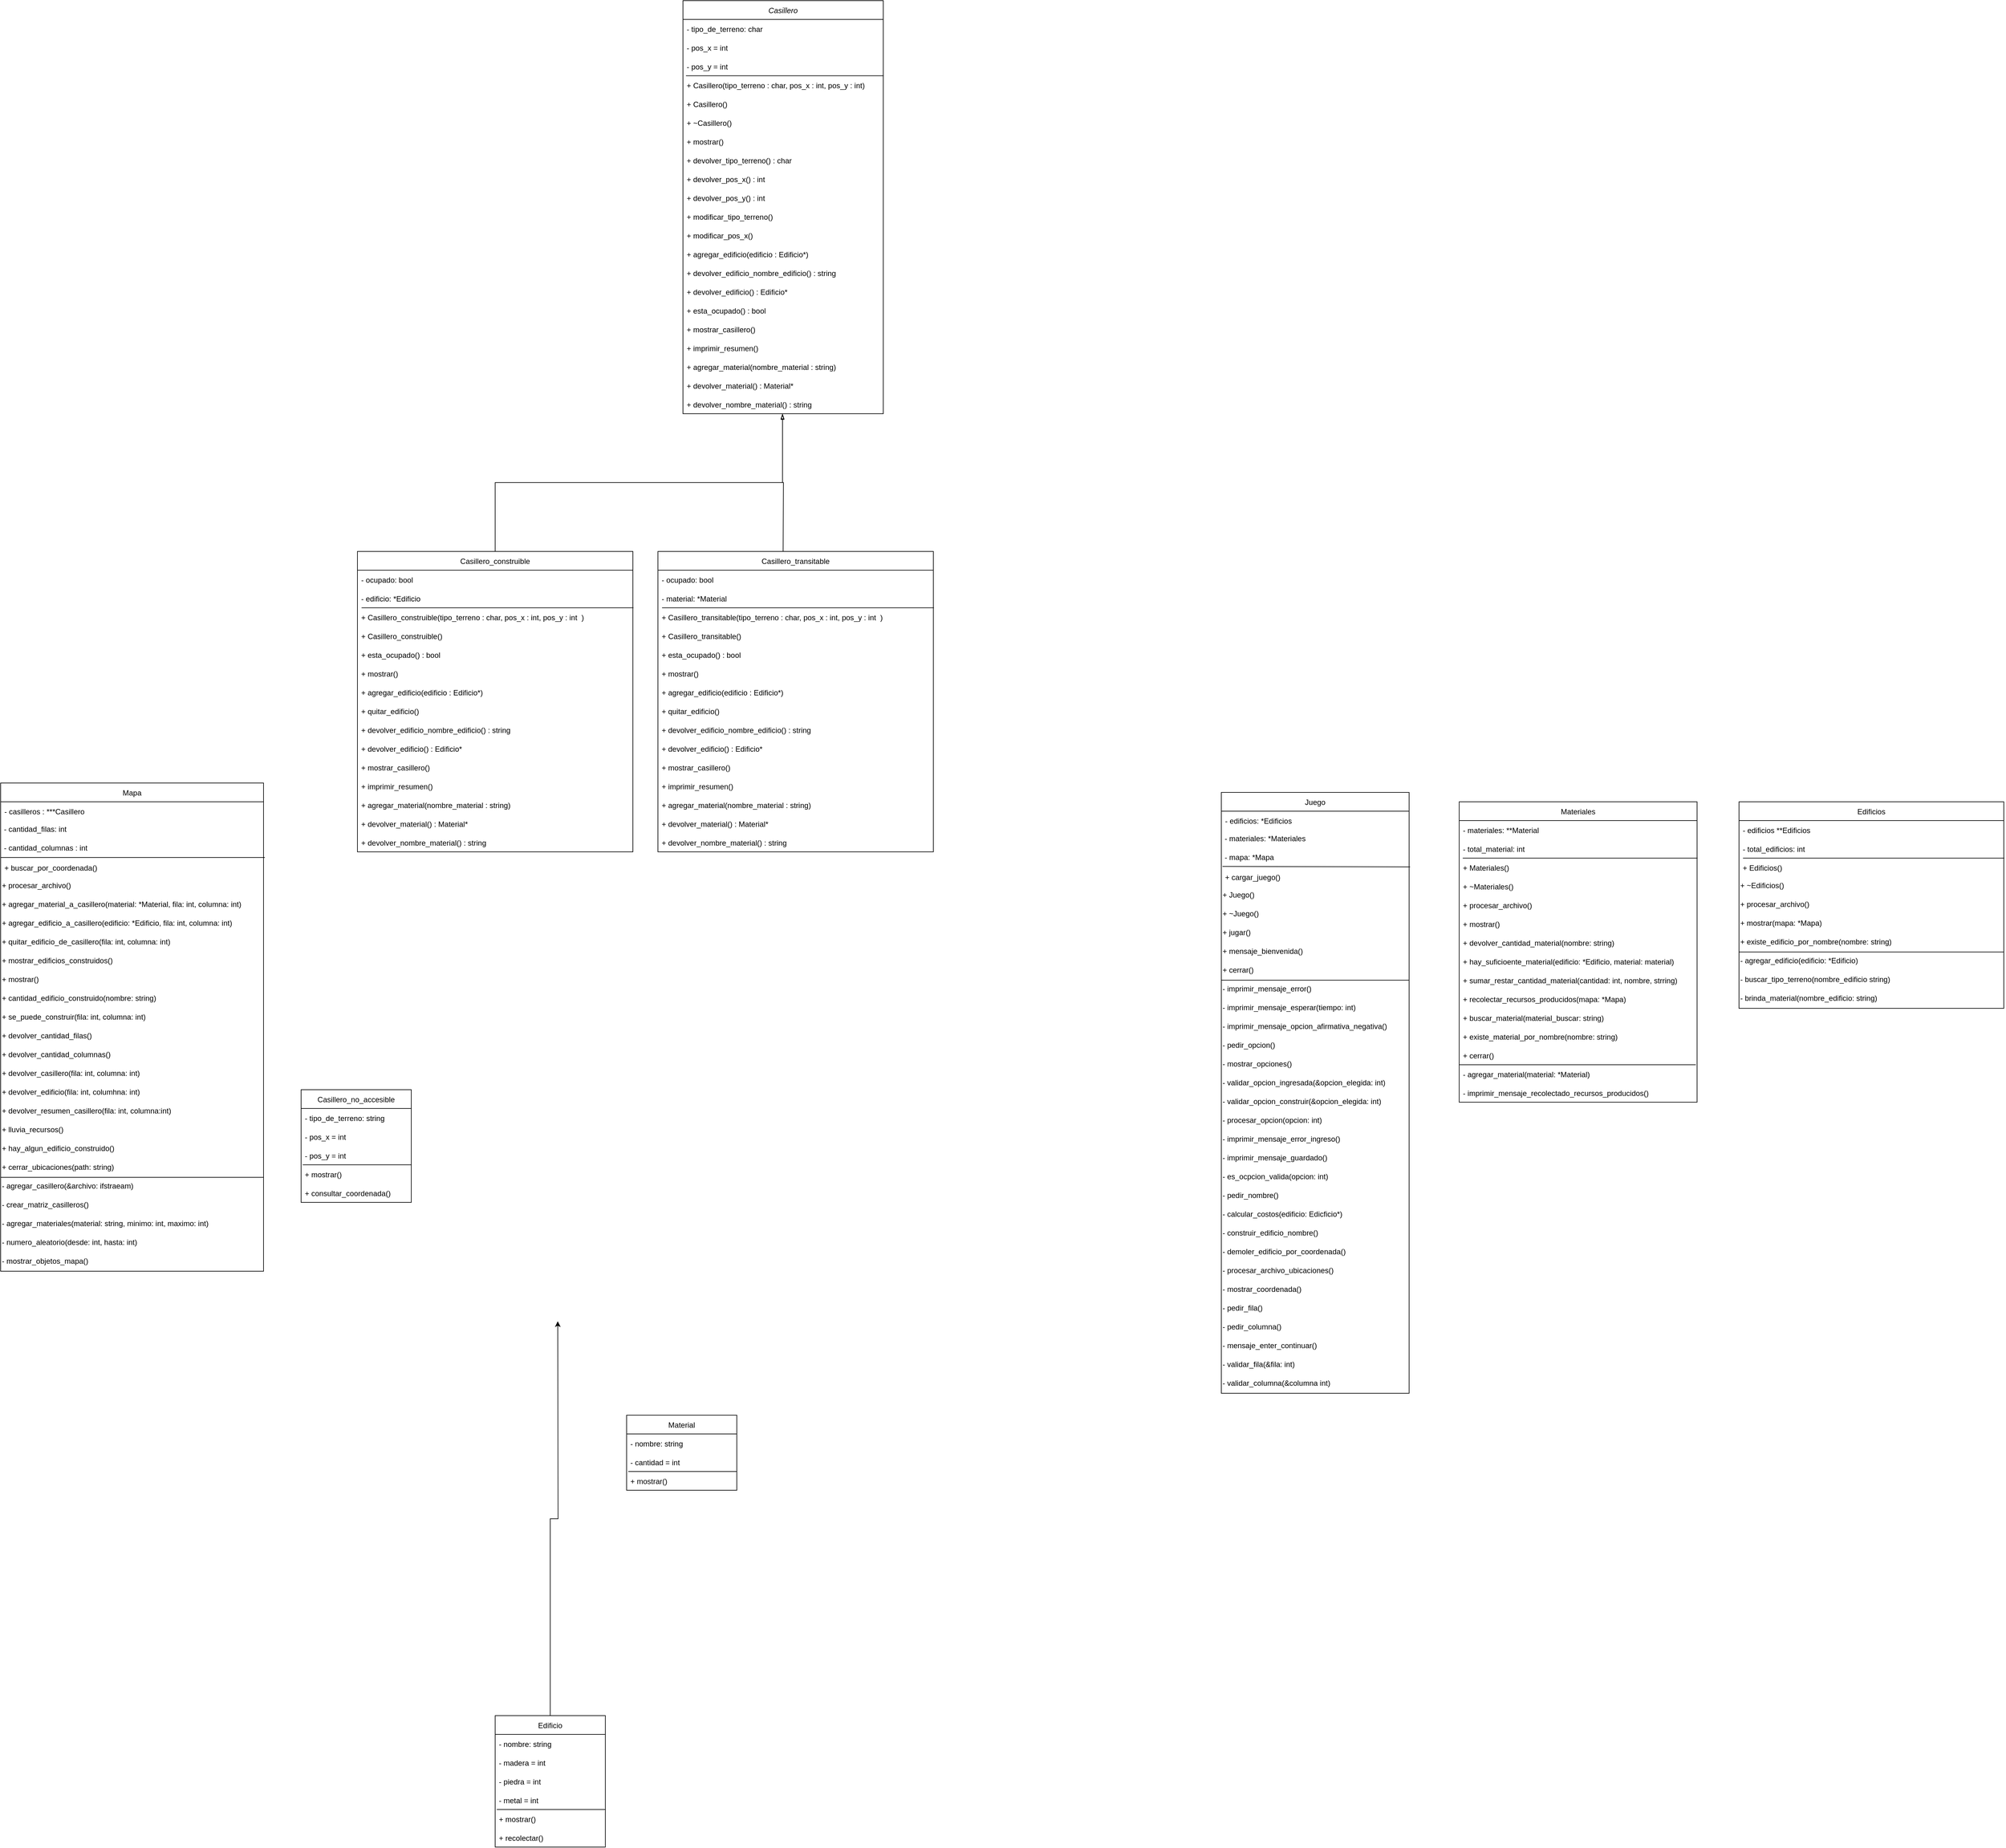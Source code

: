 <mxfile version="15.7.0" type="github">
  <diagram id="C5RBs43oDa-KdzZeNtuy" name="Page-1">
    <mxGraphModel dx="543" dy="1434" grid="1" gridSize="10" guides="1" tooltips="1" connect="1" arrows="1" fold="1" page="1" pageScale="1" pageWidth="827" pageHeight="1169" math="0" shadow="0">
      <root>
        <mxCell id="WIyWlLk6GJQsqaUBKTNV-0" />
        <mxCell id="WIyWlLk6GJQsqaUBKTNV-1" parent="WIyWlLk6GJQsqaUBKTNV-0" />
        <mxCell id="Kev87G5NXUICbZVva8Oe-40" style="edgeStyle=orthogonalEdgeStyle;rounded=0;orthogonalLoop=1;jettySize=auto;html=1;entryX=0.497;entryY=1.033;entryDx=0;entryDy=0;entryPerimeter=0;endArrow=blockThin;endFill=0;" edge="1" parent="WIyWlLk6GJQsqaUBKTNV-1" source="xGXZ_tOPPtuFmqoxac-9-1" target="Kev87G5NXUICbZVva8Oe-25">
          <mxGeometry relative="1" as="geometry" />
        </mxCell>
        <mxCell id="xGXZ_tOPPtuFmqoxac-9-1" value="Casillero_construible" style="swimlane;fontStyle=0;childLayout=stackLayout;horizontal=1;startSize=30;horizontalStack=0;resizeParent=1;resizeParentMax=0;resizeLast=0;collapsible=1;marginBottom=0;" parent="WIyWlLk6GJQsqaUBKTNV-1" vertex="1">
          <mxGeometry x="600" y="-280" width="440" height="480" as="geometry" />
        </mxCell>
        <mxCell id="xGXZ_tOPPtuFmqoxac-9-2" value="- ocupado: bool" style="text;strokeColor=none;fillColor=none;align=left;verticalAlign=middle;spacingLeft=4;spacingRight=4;overflow=hidden;points=[[0,0.5],[1,0.5]];portConstraint=eastwest;rotatable=0;" parent="xGXZ_tOPPtuFmqoxac-9-1" vertex="1">
          <mxGeometry y="30" width="440" height="30" as="geometry" />
        </mxCell>
        <mxCell id="xGXZ_tOPPtuFmqoxac-9-3" value="- edificio: *Edificio" style="text;strokeColor=none;fillColor=none;align=left;verticalAlign=middle;spacingLeft=4;spacingRight=4;overflow=hidden;points=[[0,0.5],[1,0.5]];portConstraint=eastwest;rotatable=0;" parent="xGXZ_tOPPtuFmqoxac-9-1" vertex="1">
          <mxGeometry y="60" width="440" height="30" as="geometry" />
        </mxCell>
        <mxCell id="xGXZ_tOPPtuFmqoxac-9-9" value="" style="endArrow=none;html=1;rounded=0;entryX=1.002;entryY=0;entryDx=0;entryDy=0;entryPerimeter=0;exitX=0.015;exitY=0;exitDx=0;exitDy=0;exitPerimeter=0;" parent="xGXZ_tOPPtuFmqoxac-9-1" source="xGXZ_tOPPtuFmqoxac-9-8" target="xGXZ_tOPPtuFmqoxac-9-8" edge="1">
          <mxGeometry width="50" height="50" relative="1" as="geometry">
            <mxPoint y="179" as="sourcePoint" />
            <mxPoint x="120" y="179" as="targetPoint" />
          </mxGeometry>
        </mxCell>
        <mxCell id="xGXZ_tOPPtuFmqoxac-9-8" value="+ Casillero_construible(tipo_terreno : char, pos_x : int, pos_y : int  )" style="text;strokeColor=none;fillColor=none;align=left;verticalAlign=middle;spacingLeft=4;spacingRight=4;overflow=hidden;points=[[0,0.5],[1,0.5]];portConstraint=eastwest;rotatable=0;" parent="xGXZ_tOPPtuFmqoxac-9-1" vertex="1">
          <mxGeometry y="90" width="440" height="30" as="geometry" />
        </mxCell>
        <mxCell id="Kev87G5NXUICbZVva8Oe-29" value="+ Casillero_construible()" style="text;strokeColor=none;fillColor=none;align=left;verticalAlign=middle;spacingLeft=4;spacingRight=4;overflow=hidden;points=[[0,0.5],[1,0.5]];portConstraint=eastwest;rotatable=0;" vertex="1" parent="xGXZ_tOPPtuFmqoxac-9-1">
          <mxGeometry y="120" width="440" height="30" as="geometry" />
        </mxCell>
        <mxCell id="xGXZ_tOPPtuFmqoxac-9-10" value="+ esta_ocupado() : bool" style="text;strokeColor=none;fillColor=none;align=left;verticalAlign=middle;spacingLeft=4;spacingRight=4;overflow=hidden;points=[[0,0.5],[1,0.5]];portConstraint=eastwest;rotatable=0;" parent="xGXZ_tOPPtuFmqoxac-9-1" vertex="1">
          <mxGeometry y="150" width="440" height="30" as="geometry" />
        </mxCell>
        <mxCell id="Kev87G5NXUICbZVva8Oe-30" value="+ mostrar()" style="text;strokeColor=none;fillColor=none;align=left;verticalAlign=middle;spacingLeft=4;spacingRight=4;overflow=hidden;points=[[0,0.5],[1,0.5]];portConstraint=eastwest;rotatable=0;" vertex="1" parent="xGXZ_tOPPtuFmqoxac-9-1">
          <mxGeometry y="180" width="440" height="30" as="geometry" />
        </mxCell>
        <mxCell id="Kev87G5NXUICbZVva8Oe-31" value="+ agregar_edificio(edificio : Edificio*)" style="text;strokeColor=none;fillColor=none;align=left;verticalAlign=middle;spacingLeft=4;spacingRight=4;overflow=hidden;points=[[0,0.5],[1,0.5]];portConstraint=eastwest;rotatable=0;" vertex="1" parent="xGXZ_tOPPtuFmqoxac-9-1">
          <mxGeometry y="210" width="440" height="30" as="geometry" />
        </mxCell>
        <mxCell id="Kev87G5NXUICbZVva8Oe-17" value="+ quitar_edificio()" style="text;strokeColor=none;fillColor=none;align=left;verticalAlign=middle;spacingLeft=4;spacingRight=4;overflow=hidden;points=[[0,0.5],[1,0.5]];portConstraint=eastwest;rotatable=0;" vertex="1" parent="xGXZ_tOPPtuFmqoxac-9-1">
          <mxGeometry y="240" width="440" height="30" as="geometry" />
        </mxCell>
        <mxCell id="Kev87G5NXUICbZVva8Oe-32" value="+ devolver_edificio_nombre_edificio() : string" style="text;strokeColor=none;fillColor=none;align=left;verticalAlign=middle;spacingLeft=4;spacingRight=4;overflow=hidden;points=[[0,0.5],[1,0.5]];portConstraint=eastwest;rotatable=0;" vertex="1" parent="xGXZ_tOPPtuFmqoxac-9-1">
          <mxGeometry y="270" width="440" height="30" as="geometry" />
        </mxCell>
        <mxCell id="Kev87G5NXUICbZVva8Oe-33" value="+ devolver_edificio() : Edificio*" style="text;strokeColor=none;fillColor=none;align=left;verticalAlign=middle;spacingLeft=4;spacingRight=4;overflow=hidden;points=[[0,0.5],[1,0.5]];portConstraint=eastwest;rotatable=0;" vertex="1" parent="xGXZ_tOPPtuFmqoxac-9-1">
          <mxGeometry y="300" width="440" height="30" as="geometry" />
        </mxCell>
        <mxCell id="Kev87G5NXUICbZVva8Oe-35" value="+ mostrar_casillero()" style="text;strokeColor=none;fillColor=none;align=left;verticalAlign=middle;spacingLeft=4;spacingRight=4;overflow=hidden;points=[[0,0.5],[1,0.5]];portConstraint=eastwest;rotatable=0;" vertex="1" parent="xGXZ_tOPPtuFmqoxac-9-1">
          <mxGeometry y="330" width="440" height="30" as="geometry" />
        </mxCell>
        <mxCell id="Kev87G5NXUICbZVva8Oe-36" value="+ imprimir_resumen()" style="text;strokeColor=none;fillColor=none;align=left;verticalAlign=middle;spacingLeft=4;spacingRight=4;overflow=hidden;points=[[0,0.5],[1,0.5]];portConstraint=eastwest;rotatable=0;" vertex="1" parent="xGXZ_tOPPtuFmqoxac-9-1">
          <mxGeometry y="360" width="440" height="30" as="geometry" />
        </mxCell>
        <mxCell id="Kev87G5NXUICbZVva8Oe-37" value="+ agregar_material(nombre_material : string)" style="text;strokeColor=none;fillColor=none;align=left;verticalAlign=middle;spacingLeft=4;spacingRight=4;overflow=hidden;points=[[0,0.5],[1,0.5]];portConstraint=eastwest;rotatable=0;" vertex="1" parent="xGXZ_tOPPtuFmqoxac-9-1">
          <mxGeometry y="390" width="440" height="30" as="geometry" />
        </mxCell>
        <mxCell id="Kev87G5NXUICbZVva8Oe-39" value="+ devolver_material() : Material*" style="text;strokeColor=none;fillColor=none;align=left;verticalAlign=middle;spacingLeft=4;spacingRight=4;overflow=hidden;points=[[0,0.5],[1,0.5]];portConstraint=eastwest;rotatable=0;" vertex="1" parent="xGXZ_tOPPtuFmqoxac-9-1">
          <mxGeometry y="420" width="440" height="30" as="geometry" />
        </mxCell>
        <mxCell id="Kev87G5NXUICbZVva8Oe-38" value="+ devolver_nombre_material() : string" style="text;strokeColor=none;fillColor=none;align=left;verticalAlign=middle;spacingLeft=4;spacingRight=4;overflow=hidden;points=[[0,0.5],[1,0.5]];portConstraint=eastwest;rotatable=0;fontStyle=0" vertex="1" parent="xGXZ_tOPPtuFmqoxac-9-1">
          <mxGeometry y="450" width="440" height="30" as="geometry" />
        </mxCell>
        <mxCell id="xGXZ_tOPPtuFmqoxac-9-15" value="Mapa" style="swimlane;fontStyle=0;childLayout=stackLayout;horizontal=1;startSize=30;horizontalStack=0;resizeParent=1;resizeParentMax=0;resizeLast=0;collapsible=1;marginBottom=0;" parent="WIyWlLk6GJQsqaUBKTNV-1" vertex="1">
          <mxGeometry x="30" y="90" width="420" height="780" as="geometry" />
        </mxCell>
        <mxCell id="xGXZ_tOPPtuFmqoxac-9-28" value="- casilleros : ***Casillero " style="text;strokeColor=none;fillColor=none;align=left;verticalAlign=middle;spacingLeft=4;spacingRight=4;overflow=hidden;points=[[0,0.5],[1,0.5]];portConstraint=eastwest;rotatable=0;" parent="xGXZ_tOPPtuFmqoxac-9-15" vertex="1">
          <mxGeometry y="30" width="420" height="30" as="geometry" />
        </mxCell>
        <mxCell id="xGXZ_tOPPtuFmqoxac-9-241" value="&amp;nbsp;- cantidad_filas: int" style="text;whiteSpace=wrap;html=1;" parent="xGXZ_tOPPtuFmqoxac-9-15" vertex="1">
          <mxGeometry y="60" width="420" height="30" as="geometry" />
        </mxCell>
        <mxCell id="ObjNiQtIe-y4PP9NIwSY-3" value="&amp;nbsp;- cantidad_columnas : int" style="text;whiteSpace=wrap;html=1;" vertex="1" parent="xGXZ_tOPPtuFmqoxac-9-15">
          <mxGeometry y="90" width="420" height="30" as="geometry" />
        </mxCell>
        <mxCell id="xGXZ_tOPPtuFmqoxac-9-29" value="+ buscar_por_coordenada()" style="text;strokeColor=none;fillColor=none;align=left;verticalAlign=middle;spacingLeft=4;spacingRight=4;overflow=hidden;points=[[0,0.5],[1,0.5]];portConstraint=eastwest;rotatable=0;" parent="xGXZ_tOPPtuFmqoxac-9-15" vertex="1">
          <mxGeometry y="120" width="420" height="30" as="geometry" />
        </mxCell>
        <mxCell id="xGXZ_tOPPtuFmqoxac-9-21" value="" style="endArrow=none;html=1;rounded=0;entryX=1.005;entryY=-0.033;entryDx=0;entryDy=0;entryPerimeter=0;" parent="xGXZ_tOPPtuFmqoxac-9-15" target="xGXZ_tOPPtuFmqoxac-9-29" edge="1">
          <mxGeometry width="50" height="50" relative="1" as="geometry">
            <mxPoint y="119" as="sourcePoint" />
            <mxPoint x="139.44" y="60.16" as="targetPoint" />
            <Array as="points">
              <mxPoint x="180" y="119" />
            </Array>
          </mxGeometry>
        </mxCell>
        <mxCell id="ObjNiQtIe-y4PP9NIwSY-4" value="+ procesar_archivo()&amp;nbsp;" style="text;whiteSpace=wrap;html=1;" vertex="1" parent="xGXZ_tOPPtuFmqoxac-9-15">
          <mxGeometry y="150" width="420" height="30" as="geometry" />
        </mxCell>
        <mxCell id="ObjNiQtIe-y4PP9NIwSY-8" value="+ agregar_material_a_casillero(material: *Material, fila: int, columna: int)" style="text;whiteSpace=wrap;html=1;" vertex="1" parent="xGXZ_tOPPtuFmqoxac-9-15">
          <mxGeometry y="180" width="420" height="30" as="geometry" />
        </mxCell>
        <mxCell id="ObjNiQtIe-y4PP9NIwSY-6" value="+ agregar_edificio_a_casillero(edificio: *Edificio, fila: int, columna: int)" style="text;whiteSpace=wrap;html=1;" vertex="1" parent="xGXZ_tOPPtuFmqoxac-9-15">
          <mxGeometry y="210" width="420" height="30" as="geometry" />
        </mxCell>
        <mxCell id="ObjNiQtIe-y4PP9NIwSY-9" value="+ quitar_edificio_de_casillero(fila: int, columna: int)" style="text;whiteSpace=wrap;html=1;" vertex="1" parent="xGXZ_tOPPtuFmqoxac-9-15">
          <mxGeometry y="240" width="420" height="30" as="geometry" />
        </mxCell>
        <mxCell id="ObjNiQtIe-y4PP9NIwSY-10" value="+ mostrar_edificios_construidos()" style="text;whiteSpace=wrap;html=1;" vertex="1" parent="xGXZ_tOPPtuFmqoxac-9-15">
          <mxGeometry y="270" width="420" height="30" as="geometry" />
        </mxCell>
        <mxCell id="ObjNiQtIe-y4PP9NIwSY-5" value="+ mostrar()" style="text;whiteSpace=wrap;html=1;" vertex="1" parent="xGXZ_tOPPtuFmqoxac-9-15">
          <mxGeometry y="300" width="420" height="30" as="geometry" />
        </mxCell>
        <mxCell id="ObjNiQtIe-y4PP9NIwSY-11" value="+ cantidad_edificio_construido(nombre: string)" style="text;whiteSpace=wrap;html=1;" vertex="1" parent="xGXZ_tOPPtuFmqoxac-9-15">
          <mxGeometry y="330" width="420" height="30" as="geometry" />
        </mxCell>
        <mxCell id="ObjNiQtIe-y4PP9NIwSY-12" value="+ se_puede_construir(fila: int, columna: int)" style="text;whiteSpace=wrap;html=1;" vertex="1" parent="xGXZ_tOPPtuFmqoxac-9-15">
          <mxGeometry y="360" width="420" height="30" as="geometry" />
        </mxCell>
        <mxCell id="ObjNiQtIe-y4PP9NIwSY-13" value="+ devolver_cantidad_filas()" style="text;whiteSpace=wrap;html=1;" vertex="1" parent="xGXZ_tOPPtuFmqoxac-9-15">
          <mxGeometry y="390" width="420" height="30" as="geometry" />
        </mxCell>
        <mxCell id="ObjNiQtIe-y4PP9NIwSY-14" value="+ devolver_cantidad_columnas()" style="text;whiteSpace=wrap;html=1;" vertex="1" parent="xGXZ_tOPPtuFmqoxac-9-15">
          <mxGeometry y="420" width="420" height="30" as="geometry" />
        </mxCell>
        <mxCell id="ObjNiQtIe-y4PP9NIwSY-15" value="+ devolver_casillero(fila: int, columna: int)" style="text;whiteSpace=wrap;html=1;" vertex="1" parent="xGXZ_tOPPtuFmqoxac-9-15">
          <mxGeometry y="450" width="420" height="30" as="geometry" />
        </mxCell>
        <mxCell id="ObjNiQtIe-y4PP9NIwSY-17" value="+ devolver_edificio(fila: int, columhna: int)" style="text;whiteSpace=wrap;html=1;" vertex="1" parent="xGXZ_tOPPtuFmqoxac-9-15">
          <mxGeometry y="480" width="420" height="30" as="geometry" />
        </mxCell>
        <mxCell id="ObjNiQtIe-y4PP9NIwSY-16" value="+ devolver_resumen_casillero(fila: int, columna:int)" style="text;whiteSpace=wrap;html=1;" vertex="1" parent="xGXZ_tOPPtuFmqoxac-9-15">
          <mxGeometry y="510" width="420" height="30" as="geometry" />
        </mxCell>
        <mxCell id="ObjNiQtIe-y4PP9NIwSY-18" value="+ lluvia_recursos()" style="text;whiteSpace=wrap;html=1;" vertex="1" parent="xGXZ_tOPPtuFmqoxac-9-15">
          <mxGeometry y="540" width="420" height="30" as="geometry" />
        </mxCell>
        <mxCell id="ObjNiQtIe-y4PP9NIwSY-19" value="+ hay_algun_edificio_construido()" style="text;whiteSpace=wrap;html=1;" vertex="1" parent="xGXZ_tOPPtuFmqoxac-9-15">
          <mxGeometry y="570" width="420" height="30" as="geometry" />
        </mxCell>
        <mxCell id="ObjNiQtIe-y4PP9NIwSY-20" value="+ cerrar_ubicaciones(path: string)" style="text;whiteSpace=wrap;html=1;" vertex="1" parent="xGXZ_tOPPtuFmqoxac-9-15">
          <mxGeometry y="600" width="420" height="30" as="geometry" />
        </mxCell>
        <mxCell id="ObjNiQtIe-y4PP9NIwSY-21" value="- agregar_casillero(&amp;amp;archivo: ifstraeam)" style="text;whiteSpace=wrap;html=1;" vertex="1" parent="xGXZ_tOPPtuFmqoxac-9-15">
          <mxGeometry y="630" width="420" height="30" as="geometry" />
        </mxCell>
        <mxCell id="ObjNiQtIe-y4PP9NIwSY-22" value="- crear_matriz_casilleros()" style="text;whiteSpace=wrap;html=1;" vertex="1" parent="xGXZ_tOPPtuFmqoxac-9-15">
          <mxGeometry y="660" width="420" height="30" as="geometry" />
        </mxCell>
        <mxCell id="ObjNiQtIe-y4PP9NIwSY-24" value="- agregar_materiales(material: string, minimo: int, maximo: int)" style="text;whiteSpace=wrap;html=1;" vertex="1" parent="xGXZ_tOPPtuFmqoxac-9-15">
          <mxGeometry y="690" width="420" height="30" as="geometry" />
        </mxCell>
        <mxCell id="ObjNiQtIe-y4PP9NIwSY-23" value="- numero_aleatorio(desde: int, hasta: int)" style="text;whiteSpace=wrap;html=1;" vertex="1" parent="xGXZ_tOPPtuFmqoxac-9-15">
          <mxGeometry y="720" width="420" height="30" as="geometry" />
        </mxCell>
        <mxCell id="ObjNiQtIe-y4PP9NIwSY-25" value="- mostrar_objetos_mapa()" style="text;whiteSpace=wrap;html=1;" vertex="1" parent="xGXZ_tOPPtuFmqoxac-9-15">
          <mxGeometry y="750" width="420" height="30" as="geometry" />
        </mxCell>
        <mxCell id="DX40YdvMPcdN43nip_q0-65" value="" style="endArrow=none;html=1;rounded=0;entryX=1;entryY=1;entryDx=0;entryDy=0;exitX=0;exitY=0;exitDx=0;exitDy=0;" edge="1" parent="xGXZ_tOPPtuFmqoxac-9-15" source="ObjNiQtIe-y4PP9NIwSY-21" target="ObjNiQtIe-y4PP9NIwSY-20">
          <mxGeometry width="50" height="50" relative="1" as="geometry">
            <mxPoint x="300" y="510" as="sourcePoint" />
            <mxPoint x="350" y="460" as="targetPoint" />
          </mxGeometry>
        </mxCell>
        <mxCell id="Kev87G5NXUICbZVva8Oe-44" style="edgeStyle=orthogonalEdgeStyle;rounded=0;orthogonalLoop=1;jettySize=auto;html=1;entryX=0.497;entryY=1;entryDx=0;entryDy=0;entryPerimeter=0;endArrow=blockThin;endFill=0;" edge="1" parent="WIyWlLk6GJQsqaUBKTNV-1" target="Kev87G5NXUICbZVva8Oe-25">
          <mxGeometry relative="1" as="geometry">
            <mxPoint x="1280" y="-280" as="sourcePoint" />
          </mxGeometry>
        </mxCell>
        <mxCell id="xGXZ_tOPPtuFmqoxac-9-204" value="Casillero_no_accesible" style="swimlane;fontStyle=0;childLayout=stackLayout;horizontal=1;startSize=30;horizontalStack=0;resizeParent=1;resizeParentMax=0;resizeLast=0;collapsible=1;marginBottom=0;" parent="WIyWlLk6GJQsqaUBKTNV-1" vertex="1">
          <mxGeometry x="510" y="580" width="176" height="180" as="geometry" />
        </mxCell>
        <mxCell id="xGXZ_tOPPtuFmqoxac-9-207" value="- tipo_de_terreno: string" style="text;strokeColor=none;fillColor=none;align=left;verticalAlign=middle;spacingLeft=4;spacingRight=4;overflow=hidden;points=[[0,0.5],[1,0.5]];portConstraint=eastwest;rotatable=0;" parent="xGXZ_tOPPtuFmqoxac-9-204" vertex="1">
          <mxGeometry y="30" width="176" height="30" as="geometry" />
        </mxCell>
        <mxCell id="xGXZ_tOPPtuFmqoxac-9-208" value="- pos_x = int" style="text;strokeColor=none;fillColor=none;align=left;verticalAlign=middle;spacingLeft=4;spacingRight=4;overflow=hidden;points=[[0,0.5],[1,0.5]];portConstraint=eastwest;rotatable=0;" parent="xGXZ_tOPPtuFmqoxac-9-204" vertex="1">
          <mxGeometry y="60" width="176" height="30" as="geometry" />
        </mxCell>
        <mxCell id="xGXZ_tOPPtuFmqoxac-9-209" value="- pos_y = int" style="text;strokeColor=none;fillColor=none;align=left;verticalAlign=middle;spacingLeft=4;spacingRight=4;overflow=hidden;points=[[0,0.5],[1,0.5]];portConstraint=eastwest;rotatable=0;" parent="xGXZ_tOPPtuFmqoxac-9-204" vertex="1">
          <mxGeometry y="90" width="176" height="30" as="geometry" />
        </mxCell>
        <mxCell id="xGXZ_tOPPtuFmqoxac-9-210" value="" style="endArrow=none;html=1;rounded=0;entryX=1.002;entryY=0;entryDx=0;entryDy=0;entryPerimeter=0;exitX=0.015;exitY=0;exitDx=0;exitDy=0;exitPerimeter=0;" parent="xGXZ_tOPPtuFmqoxac-9-204" source="xGXZ_tOPPtuFmqoxac-9-211" target="xGXZ_tOPPtuFmqoxac-9-211" edge="1">
          <mxGeometry width="50" height="50" relative="1" as="geometry">
            <mxPoint y="179" as="sourcePoint" />
            <mxPoint x="120" y="179" as="targetPoint" />
          </mxGeometry>
        </mxCell>
        <mxCell id="xGXZ_tOPPtuFmqoxac-9-211" value="+ mostrar()" style="text;strokeColor=none;fillColor=none;align=left;verticalAlign=middle;spacingLeft=4;spacingRight=4;overflow=hidden;points=[[0,0.5],[1,0.5]];portConstraint=eastwest;rotatable=0;" parent="xGXZ_tOPPtuFmqoxac-9-204" vertex="1">
          <mxGeometry y="120" width="176" height="30" as="geometry" />
        </mxCell>
        <mxCell id="xGXZ_tOPPtuFmqoxac-9-215" value="+ consultar_coordenada()" style="text;strokeColor=none;fillColor=none;align=left;verticalAlign=middle;spacingLeft=4;spacingRight=4;overflow=hidden;points=[[0,0.5],[1,0.5]];portConstraint=eastwest;rotatable=0;" parent="xGXZ_tOPPtuFmqoxac-9-204" vertex="1">
          <mxGeometry y="150" width="176" height="30" as="geometry" />
        </mxCell>
        <mxCell id="xGXZ_tOPPtuFmqoxac-9-216" value="Casillero" style="swimlane;fontStyle=2;childLayout=stackLayout;horizontal=1;startSize=30;horizontalStack=0;resizeParent=1;resizeParentMax=0;resizeLast=0;collapsible=1;marginBottom=0;" parent="WIyWlLk6GJQsqaUBKTNV-1" vertex="1">
          <mxGeometry x="1120" y="-1160" width="320" height="660" as="geometry" />
        </mxCell>
        <mxCell id="xGXZ_tOPPtuFmqoxac-9-217" value="- tipo_de_terreno: char" style="text;strokeColor=none;fillColor=none;align=left;verticalAlign=middle;spacingLeft=4;spacingRight=4;overflow=hidden;points=[[0,0.5],[1,0.5]];portConstraint=eastwest;rotatable=0;" parent="xGXZ_tOPPtuFmqoxac-9-216" vertex="1">
          <mxGeometry y="30" width="320" height="30" as="geometry" />
        </mxCell>
        <mxCell id="xGXZ_tOPPtuFmqoxac-9-218" value="- pos_x = int" style="text;strokeColor=none;fillColor=none;align=left;verticalAlign=middle;spacingLeft=4;spacingRight=4;overflow=hidden;points=[[0,0.5],[1,0.5]];portConstraint=eastwest;rotatable=0;" parent="xGXZ_tOPPtuFmqoxac-9-216" vertex="1">
          <mxGeometry y="60" width="320" height="30" as="geometry" />
        </mxCell>
        <mxCell id="xGXZ_tOPPtuFmqoxac-9-219" value="- pos_y = int" style="text;strokeColor=none;fillColor=none;align=left;verticalAlign=middle;spacingLeft=4;spacingRight=4;overflow=hidden;points=[[0,0.5],[1,0.5]];portConstraint=eastwest;rotatable=0;" parent="xGXZ_tOPPtuFmqoxac-9-216" vertex="1">
          <mxGeometry y="90" width="320" height="30" as="geometry" />
        </mxCell>
        <mxCell id="xGXZ_tOPPtuFmqoxac-9-220" value="" style="endArrow=none;html=1;rounded=0;entryX=1.002;entryY=0;entryDx=0;entryDy=0;entryPerimeter=0;exitX=0.015;exitY=0;exitDx=0;exitDy=0;exitPerimeter=0;" parent="xGXZ_tOPPtuFmqoxac-9-216" source="xGXZ_tOPPtuFmqoxac-9-221" target="xGXZ_tOPPtuFmqoxac-9-221" edge="1">
          <mxGeometry width="50" height="50" relative="1" as="geometry">
            <mxPoint y="179" as="sourcePoint" />
            <mxPoint x="120" y="179" as="targetPoint" />
          </mxGeometry>
        </mxCell>
        <mxCell id="xGXZ_tOPPtuFmqoxac-9-221" value="+ Casillero(tipo_terreno : char, pos_x : int, pos_y : int)" style="text;strokeColor=none;fillColor=none;align=left;verticalAlign=middle;spacingLeft=4;spacingRight=4;overflow=hidden;points=[[0,0.5],[1,0.5]];portConstraint=eastwest;rotatable=0;" parent="xGXZ_tOPPtuFmqoxac-9-216" vertex="1">
          <mxGeometry y="120" width="320" height="30" as="geometry" />
        </mxCell>
        <mxCell id="Kev87G5NXUICbZVva8Oe-3" value="+ Casillero()" style="text;strokeColor=none;fillColor=none;align=left;verticalAlign=middle;spacingLeft=4;spacingRight=4;overflow=hidden;points=[[0,0.5],[1,0.5]];portConstraint=eastwest;rotatable=0;" vertex="1" parent="xGXZ_tOPPtuFmqoxac-9-216">
          <mxGeometry y="150" width="320" height="30" as="geometry" />
        </mxCell>
        <mxCell id="Kev87G5NXUICbZVva8Oe-10" value="+ ~Casillero()" style="text;strokeColor=none;fillColor=none;align=left;verticalAlign=middle;spacingLeft=4;spacingRight=4;overflow=hidden;points=[[0,0.5],[1,0.5]];portConstraint=eastwest;rotatable=0;" vertex="1" parent="xGXZ_tOPPtuFmqoxac-9-216">
          <mxGeometry y="180" width="320" height="30" as="geometry" />
        </mxCell>
        <mxCell id="Kev87G5NXUICbZVva8Oe-16" value="+ mostrar()" style="text;strokeColor=none;fillColor=none;align=left;verticalAlign=middle;spacingLeft=4;spacingRight=4;overflow=hidden;points=[[0,0.5],[1,0.5]];portConstraint=eastwest;rotatable=0;" vertex="1" parent="xGXZ_tOPPtuFmqoxac-9-216">
          <mxGeometry y="210" width="320" height="30" as="geometry" />
        </mxCell>
        <mxCell id="Kev87G5NXUICbZVva8Oe-2" value="+ devolver_tipo_terreno() : char" style="text;strokeColor=none;fillColor=none;align=left;verticalAlign=middle;spacingLeft=4;spacingRight=4;overflow=hidden;points=[[0,0.5],[1,0.5]];portConstraint=eastwest;rotatable=0;" vertex="1" parent="xGXZ_tOPPtuFmqoxac-9-216">
          <mxGeometry y="240" width="320" height="30" as="geometry" />
        </mxCell>
        <mxCell id="Kev87G5NXUICbZVva8Oe-4" value="+ devolver_pos_x() : int" style="text;strokeColor=none;fillColor=none;align=left;verticalAlign=middle;spacingLeft=4;spacingRight=4;overflow=hidden;points=[[0,0.5],[1,0.5]];portConstraint=eastwest;rotatable=0;" vertex="1" parent="xGXZ_tOPPtuFmqoxac-9-216">
          <mxGeometry y="270" width="320" height="30" as="geometry" />
        </mxCell>
        <mxCell id="Kev87G5NXUICbZVva8Oe-11" value="+ devolver_pos_y() : int" style="text;strokeColor=none;fillColor=none;align=left;verticalAlign=middle;spacingLeft=4;spacingRight=4;overflow=hidden;points=[[0,0.5],[1,0.5]];portConstraint=eastwest;rotatable=0;" vertex="1" parent="xGXZ_tOPPtuFmqoxac-9-216">
          <mxGeometry y="300" width="320" height="30" as="geometry" />
        </mxCell>
        <mxCell id="Kev87G5NXUICbZVva8Oe-15" value="+ modificar_tipo_terreno() " style="text;strokeColor=none;fillColor=none;align=left;verticalAlign=middle;spacingLeft=4;spacingRight=4;overflow=hidden;points=[[0,0.5],[1,0.5]];portConstraint=eastwest;rotatable=0;" vertex="1" parent="xGXZ_tOPPtuFmqoxac-9-216">
          <mxGeometry y="330" width="320" height="30" as="geometry" />
        </mxCell>
        <mxCell id="Kev87G5NXUICbZVva8Oe-12" value="+ modificar_pos_x() " style="text;strokeColor=none;fillColor=none;align=left;verticalAlign=middle;spacingLeft=4;spacingRight=4;overflow=hidden;points=[[0,0.5],[1,0.5]];portConstraint=eastwest;rotatable=0;" vertex="1" parent="xGXZ_tOPPtuFmqoxac-9-216">
          <mxGeometry y="360" width="320" height="30" as="geometry" />
        </mxCell>
        <mxCell id="Kev87G5NXUICbZVva8Oe-13" value="+ agregar_edificio(edificio : Edificio*)" style="text;strokeColor=none;fillColor=none;align=left;verticalAlign=middle;spacingLeft=4;spacingRight=4;overflow=hidden;points=[[0,0.5],[1,0.5]];portConstraint=eastwest;rotatable=0;" vertex="1" parent="xGXZ_tOPPtuFmqoxac-9-216">
          <mxGeometry y="390" width="320" height="30" as="geometry" />
        </mxCell>
        <mxCell id="Kev87G5NXUICbZVva8Oe-20" value="+ devolver_edificio_nombre_edificio() : string" style="text;strokeColor=none;fillColor=none;align=left;verticalAlign=middle;spacingLeft=4;spacingRight=4;overflow=hidden;points=[[0,0.5],[1,0.5]];portConstraint=eastwest;rotatable=0;" vertex="1" parent="xGXZ_tOPPtuFmqoxac-9-216">
          <mxGeometry y="420" width="320" height="30" as="geometry" />
        </mxCell>
        <mxCell id="Kev87G5NXUICbZVva8Oe-24" value="+ devolver_edificio() : Edificio*" style="text;strokeColor=none;fillColor=none;align=left;verticalAlign=middle;spacingLeft=4;spacingRight=4;overflow=hidden;points=[[0,0.5],[1,0.5]];portConstraint=eastwest;rotatable=0;" vertex="1" parent="xGXZ_tOPPtuFmqoxac-9-216">
          <mxGeometry y="450" width="320" height="30" as="geometry" />
        </mxCell>
        <mxCell id="Kev87G5NXUICbZVva8Oe-22" value="+ esta_ocupado() : bool" style="text;strokeColor=none;fillColor=none;align=left;verticalAlign=middle;spacingLeft=4;spacingRight=4;overflow=hidden;points=[[0,0.5],[1,0.5]];portConstraint=eastwest;rotatable=0;" vertex="1" parent="xGXZ_tOPPtuFmqoxac-9-216">
          <mxGeometry y="480" width="320" height="30" as="geometry" />
        </mxCell>
        <mxCell id="Kev87G5NXUICbZVva8Oe-23" value="+ mostrar_casillero()" style="text;strokeColor=none;fillColor=none;align=left;verticalAlign=middle;spacingLeft=4;spacingRight=4;overflow=hidden;points=[[0,0.5],[1,0.5]];portConstraint=eastwest;rotatable=0;" vertex="1" parent="xGXZ_tOPPtuFmqoxac-9-216">
          <mxGeometry y="510" width="320" height="30" as="geometry" />
        </mxCell>
        <mxCell id="Kev87G5NXUICbZVva8Oe-21" value="+ imprimir_resumen()" style="text;strokeColor=none;fillColor=none;align=left;verticalAlign=middle;spacingLeft=4;spacingRight=4;overflow=hidden;points=[[0,0.5],[1,0.5]];portConstraint=eastwest;rotatable=0;" vertex="1" parent="xGXZ_tOPPtuFmqoxac-9-216">
          <mxGeometry y="540" width="320" height="30" as="geometry" />
        </mxCell>
        <mxCell id="Kev87G5NXUICbZVva8Oe-18" value="+ agregar_material(nombre_material : string)" style="text;strokeColor=none;fillColor=none;align=left;verticalAlign=middle;spacingLeft=4;spacingRight=4;overflow=hidden;points=[[0,0.5],[1,0.5]];portConstraint=eastwest;rotatable=0;" vertex="1" parent="xGXZ_tOPPtuFmqoxac-9-216">
          <mxGeometry y="570" width="320" height="30" as="geometry" />
        </mxCell>
        <mxCell id="Kev87G5NXUICbZVva8Oe-19" value="+ devolver_material() : Material*" style="text;strokeColor=none;fillColor=none;align=left;verticalAlign=middle;spacingLeft=4;spacingRight=4;overflow=hidden;points=[[0,0.5],[1,0.5]];portConstraint=eastwest;rotatable=0;" vertex="1" parent="xGXZ_tOPPtuFmqoxac-9-216">
          <mxGeometry y="600" width="320" height="30" as="geometry" />
        </mxCell>
        <mxCell id="Kev87G5NXUICbZVva8Oe-25" value="+ devolver_nombre_material() : string" style="text;strokeColor=none;fillColor=none;align=left;verticalAlign=middle;spacingLeft=4;spacingRight=4;overflow=hidden;points=[[0,0.5],[1,0.5]];portConstraint=eastwest;rotatable=0;fontStyle=0" vertex="1" parent="xGXZ_tOPPtuFmqoxac-9-216">
          <mxGeometry y="630" width="320" height="30" as="geometry" />
        </mxCell>
        <mxCell id="xGXZ_tOPPtuFmqoxac-9-240" style="edgeStyle=orthogonalEdgeStyle;rounded=0;orthogonalLoop=1;jettySize=auto;html=1;exitX=0.5;exitY=0;exitDx=0;exitDy=0;" parent="WIyWlLk6GJQsqaUBKTNV-1" source="xGXZ_tOPPtuFmqoxac-9-227" edge="1">
          <mxGeometry relative="1" as="geometry">
            <mxPoint x="920" y="950" as="targetPoint" />
          </mxGeometry>
        </mxCell>
        <mxCell id="xGXZ_tOPPtuFmqoxac-9-227" value="Edificio" style="swimlane;fontStyle=0;childLayout=stackLayout;horizontal=1;startSize=30;horizontalStack=0;resizeParent=1;resizeParentMax=0;resizeLast=0;collapsible=1;marginBottom=0;" parent="WIyWlLk6GJQsqaUBKTNV-1" vertex="1">
          <mxGeometry x="820" y="1580" width="176" height="210" as="geometry" />
        </mxCell>
        <mxCell id="xGXZ_tOPPtuFmqoxac-9-228" value="- nombre: string" style="text;strokeColor=none;fillColor=none;align=left;verticalAlign=middle;spacingLeft=4;spacingRight=4;overflow=hidden;points=[[0,0.5],[1,0.5]];portConstraint=eastwest;rotatable=0;" parent="xGXZ_tOPPtuFmqoxac-9-227" vertex="1">
          <mxGeometry y="30" width="176" height="30" as="geometry" />
        </mxCell>
        <mxCell id="xGXZ_tOPPtuFmqoxac-9-229" value="- madera = int" style="text;strokeColor=none;fillColor=none;align=left;verticalAlign=middle;spacingLeft=4;spacingRight=4;overflow=hidden;points=[[0,0.5],[1,0.5]];portConstraint=eastwest;rotatable=0;" parent="xGXZ_tOPPtuFmqoxac-9-227" vertex="1">
          <mxGeometry y="60" width="176" height="30" as="geometry" />
        </mxCell>
        <mxCell id="xGXZ_tOPPtuFmqoxac-9-230" value="- piedra = int" style="text;strokeColor=none;fillColor=none;align=left;verticalAlign=middle;spacingLeft=4;spacingRight=4;overflow=hidden;points=[[0,0.5],[1,0.5]];portConstraint=eastwest;rotatable=0;" parent="xGXZ_tOPPtuFmqoxac-9-227" vertex="1">
          <mxGeometry y="90" width="176" height="30" as="geometry" />
        </mxCell>
        <mxCell id="xGXZ_tOPPtuFmqoxac-9-231" value="" style="endArrow=none;html=1;rounded=0;entryX=1.002;entryY=0;entryDx=0;entryDy=0;entryPerimeter=0;exitX=0.015;exitY=0;exitDx=0;exitDy=0;exitPerimeter=0;" parent="xGXZ_tOPPtuFmqoxac-9-227" source="xGXZ_tOPPtuFmqoxac-9-232" target="xGXZ_tOPPtuFmqoxac-9-232" edge="1">
          <mxGeometry width="50" height="50" relative="1" as="geometry">
            <mxPoint y="179" as="sourcePoint" />
            <mxPoint x="120" y="179" as="targetPoint" />
          </mxGeometry>
        </mxCell>
        <mxCell id="xGXZ_tOPPtuFmqoxac-9-234" value="- metal = int" style="text;strokeColor=none;fillColor=none;align=left;verticalAlign=middle;spacingLeft=4;spacingRight=4;overflow=hidden;points=[[0,0.5],[1,0.5]];portConstraint=eastwest;rotatable=0;" parent="xGXZ_tOPPtuFmqoxac-9-227" vertex="1">
          <mxGeometry y="120" width="176" height="30" as="geometry" />
        </mxCell>
        <mxCell id="xGXZ_tOPPtuFmqoxac-9-232" value="+ mostrar()" style="text;strokeColor=none;fillColor=none;align=left;verticalAlign=middle;spacingLeft=4;spacingRight=4;overflow=hidden;points=[[0,0.5],[1,0.5]];portConstraint=eastwest;rotatable=0;" parent="xGXZ_tOPPtuFmqoxac-9-227" vertex="1">
          <mxGeometry y="150" width="176" height="30" as="geometry" />
        </mxCell>
        <mxCell id="xGXZ_tOPPtuFmqoxac-9-233" value="+ recolectar()" style="text;strokeColor=none;fillColor=none;align=left;verticalAlign=middle;spacingLeft=4;spacingRight=4;overflow=hidden;points=[[0,0.5],[1,0.5]];portConstraint=eastwest;rotatable=0;" parent="xGXZ_tOPPtuFmqoxac-9-227" vertex="1">
          <mxGeometry y="180" width="176" height="30" as="geometry" />
        </mxCell>
        <mxCell id="xGXZ_tOPPtuFmqoxac-9-243" value="Material" style="swimlane;fontStyle=0;childLayout=stackLayout;horizontal=1;startSize=30;horizontalStack=0;resizeParent=1;resizeParentMax=0;resizeLast=0;collapsible=1;marginBottom=0;" parent="WIyWlLk6GJQsqaUBKTNV-1" vertex="1">
          <mxGeometry x="1030" y="1100" width="176" height="120" as="geometry" />
        </mxCell>
        <mxCell id="xGXZ_tOPPtuFmqoxac-9-244" value="- nombre: string" style="text;strokeColor=none;fillColor=none;align=left;verticalAlign=middle;spacingLeft=4;spacingRight=4;overflow=hidden;points=[[0,0.5],[1,0.5]];portConstraint=eastwest;rotatable=0;" parent="xGXZ_tOPPtuFmqoxac-9-243" vertex="1">
          <mxGeometry y="30" width="176" height="30" as="geometry" />
        </mxCell>
        <mxCell id="xGXZ_tOPPtuFmqoxac-9-245" value="- cantidad = int" style="text;strokeColor=none;fillColor=none;align=left;verticalAlign=middle;spacingLeft=4;spacingRight=4;overflow=hidden;points=[[0,0.5],[1,0.5]];portConstraint=eastwest;rotatable=0;" parent="xGXZ_tOPPtuFmqoxac-9-243" vertex="1">
          <mxGeometry y="60" width="176" height="30" as="geometry" />
        </mxCell>
        <mxCell id="xGXZ_tOPPtuFmqoxac-9-247" value="" style="endArrow=none;html=1;rounded=0;entryX=1.002;entryY=0;entryDx=0;entryDy=0;entryPerimeter=0;exitX=0.015;exitY=0;exitDx=0;exitDy=0;exitPerimeter=0;" parent="xGXZ_tOPPtuFmqoxac-9-243" source="xGXZ_tOPPtuFmqoxac-9-250" target="xGXZ_tOPPtuFmqoxac-9-250" edge="1">
          <mxGeometry width="50" height="50" relative="1" as="geometry">
            <mxPoint y="179" as="sourcePoint" />
            <mxPoint x="120" y="179" as="targetPoint" />
          </mxGeometry>
        </mxCell>
        <mxCell id="xGXZ_tOPPtuFmqoxac-9-250" value="+ mostrar()" style="text;strokeColor=none;fillColor=none;align=left;verticalAlign=middle;spacingLeft=4;spacingRight=4;overflow=hidden;points=[[0,0.5],[1,0.5]];portConstraint=eastwest;rotatable=0;" parent="xGXZ_tOPPtuFmqoxac-9-243" vertex="1">
          <mxGeometry y="90" width="176" height="30" as="geometry" />
        </mxCell>
        <mxCell id="xGXZ_tOPPtuFmqoxac-9-253" value="Juego" style="swimlane;fontStyle=0;childLayout=stackLayout;horizontal=1;startSize=30;horizontalStack=0;resizeParent=1;resizeParentMax=0;resizeLast=0;collapsible=1;marginBottom=0;" parent="WIyWlLk6GJQsqaUBKTNV-1" vertex="1">
          <mxGeometry x="1980" y="105" width="300" height="960" as="geometry" />
        </mxCell>
        <mxCell id="xGXZ_tOPPtuFmqoxac-9-254" value="- edificios: *Edificios " style="text;strokeColor=none;fillColor=none;align=left;verticalAlign=middle;spacingLeft=4;spacingRight=4;overflow=hidden;points=[[0,0.5],[1,0.5]];portConstraint=eastwest;rotatable=0;" parent="xGXZ_tOPPtuFmqoxac-9-253" vertex="1">
          <mxGeometry y="30" width="300" height="30" as="geometry" />
        </mxCell>
        <UserObject label="&amp;nbsp;- materiales: *Materiales" link="https://github.com/Rbartoncello/tp_2_ayp2" id="DX40YdvMPcdN43nip_q0-0">
          <mxCell style="text;whiteSpace=wrap;html=1;" vertex="1" parent="xGXZ_tOPPtuFmqoxac-9-253">
            <mxGeometry y="60" width="300" height="30" as="geometry" />
          </mxCell>
        </UserObject>
        <mxCell id="DX40YdvMPcdN43nip_q0-1" value="&amp;nbsp;- mapa: *Mapa" style="text;whiteSpace=wrap;html=1;" vertex="1" parent="xGXZ_tOPPtuFmqoxac-9-253">
          <mxGeometry y="90" width="300" height="30" as="geometry" />
        </mxCell>
        <mxCell id="xGXZ_tOPPtuFmqoxac-9-256" value="+ cargar_juego()" style="text;strokeColor=none;fillColor=none;align=left;verticalAlign=middle;spacingLeft=4;spacingRight=4;overflow=hidden;points=[[0,0.5],[1,0.5]];portConstraint=eastwest;rotatable=0;" parent="xGXZ_tOPPtuFmqoxac-9-253" vertex="1">
          <mxGeometry y="120" width="300" height="30" as="geometry" />
        </mxCell>
        <mxCell id="xGXZ_tOPPtuFmqoxac-9-257" value="" style="endArrow=none;html=1;rounded=0;entryX=1.005;entryY=-0.033;entryDx=0;entryDy=0;entryPerimeter=0;exitX=0.006;exitY=-0.058;exitDx=0;exitDy=0;exitPerimeter=0;" parent="xGXZ_tOPPtuFmqoxac-9-253" source="xGXZ_tOPPtuFmqoxac-9-256" target="xGXZ_tOPPtuFmqoxac-9-256" edge="1">
          <mxGeometry width="50" height="50" relative="1" as="geometry">
            <mxPoint y="90" as="sourcePoint" />
            <mxPoint x="139.44" y="60.16" as="targetPoint" />
          </mxGeometry>
        </mxCell>
        <mxCell id="DX40YdvMPcdN43nip_q0-2" value="+ Juego()" style="text;whiteSpace=wrap;html=1;" vertex="1" parent="xGXZ_tOPPtuFmqoxac-9-253">
          <mxGeometry y="150" width="300" height="30" as="geometry" />
        </mxCell>
        <mxCell id="DX40YdvMPcdN43nip_q0-4" value="+ ~Juego()" style="text;whiteSpace=wrap;html=1;" vertex="1" parent="xGXZ_tOPPtuFmqoxac-9-253">
          <mxGeometry y="180" width="300" height="30" as="geometry" />
        </mxCell>
        <mxCell id="DX40YdvMPcdN43nip_q0-5" value="+ jugar()" style="text;whiteSpace=wrap;html=1;" vertex="1" parent="xGXZ_tOPPtuFmqoxac-9-253">
          <mxGeometry y="210" width="300" height="30" as="geometry" />
        </mxCell>
        <mxCell id="DX40YdvMPcdN43nip_q0-6" value="+ mensaje_bienvenida()" style="text;whiteSpace=wrap;html=1;" vertex="1" parent="xGXZ_tOPPtuFmqoxac-9-253">
          <mxGeometry y="240" width="300" height="30" as="geometry" />
        </mxCell>
        <mxCell id="DX40YdvMPcdN43nip_q0-7" value="+ cerrar()" style="text;whiteSpace=wrap;html=1;" vertex="1" parent="xGXZ_tOPPtuFmqoxac-9-253">
          <mxGeometry y="270" width="300" height="30" as="geometry" />
        </mxCell>
        <mxCell id="DX40YdvMPcdN43nip_q0-8" value="- imprimir_mensaje_error()" style="text;whiteSpace=wrap;html=1;" vertex="1" parent="xGXZ_tOPPtuFmqoxac-9-253">
          <mxGeometry y="300" width="300" height="30" as="geometry" />
        </mxCell>
        <mxCell id="DX40YdvMPcdN43nip_q0-9" value="- imprimir_mensaje_esperar(tiempo: int)" style="text;whiteSpace=wrap;html=1;" vertex="1" parent="xGXZ_tOPPtuFmqoxac-9-253">
          <mxGeometry y="330" width="300" height="30" as="geometry" />
        </mxCell>
        <mxCell id="DX40YdvMPcdN43nip_q0-10" value="- imprimir_mensaje_opcion_afirmativa_negativa()" style="text;whiteSpace=wrap;html=1;" vertex="1" parent="xGXZ_tOPPtuFmqoxac-9-253">
          <mxGeometry y="360" width="300" height="30" as="geometry" />
        </mxCell>
        <mxCell id="DX40YdvMPcdN43nip_q0-12" value="- pedir_opcion()" style="text;whiteSpace=wrap;html=1;" vertex="1" parent="xGXZ_tOPPtuFmqoxac-9-253">
          <mxGeometry y="390" width="300" height="30" as="geometry" />
        </mxCell>
        <mxCell id="DX40YdvMPcdN43nip_q0-11" value="- mostrar_opciones()" style="text;whiteSpace=wrap;html=1;" vertex="1" parent="xGXZ_tOPPtuFmqoxac-9-253">
          <mxGeometry y="420" width="300" height="30" as="geometry" />
        </mxCell>
        <mxCell id="DX40YdvMPcdN43nip_q0-13" value="- validar_opcion_ingresada(&amp;amp;opcion_elegida: int)" style="text;whiteSpace=wrap;html=1;" vertex="1" parent="xGXZ_tOPPtuFmqoxac-9-253">
          <mxGeometry y="450" width="300" height="30" as="geometry" />
        </mxCell>
        <mxCell id="DX40YdvMPcdN43nip_q0-14" value="- validar_opcion_construir(&amp;amp;opcion_elegida: int)" style="text;whiteSpace=wrap;html=1;" vertex="1" parent="xGXZ_tOPPtuFmqoxac-9-253">
          <mxGeometry y="480" width="300" height="30" as="geometry" />
        </mxCell>
        <mxCell id="DX40YdvMPcdN43nip_q0-15" value="- procesar_opcion(opcion: int)" style="text;whiteSpace=wrap;html=1;" vertex="1" parent="xGXZ_tOPPtuFmqoxac-9-253">
          <mxGeometry y="510" width="300" height="30" as="geometry" />
        </mxCell>
        <mxCell id="DX40YdvMPcdN43nip_q0-17" value="- imprimir_mensaje_error_ingreso()" style="text;whiteSpace=wrap;html=1;" vertex="1" parent="xGXZ_tOPPtuFmqoxac-9-253">
          <mxGeometry y="540" width="300" height="30" as="geometry" />
        </mxCell>
        <mxCell id="DX40YdvMPcdN43nip_q0-16" value="- imprimir_mensaje_guardado()" style="text;whiteSpace=wrap;html=1;" vertex="1" parent="xGXZ_tOPPtuFmqoxac-9-253">
          <mxGeometry y="570" width="300" height="30" as="geometry" />
        </mxCell>
        <mxCell id="DX40YdvMPcdN43nip_q0-18" value="- es_ocpcion_valida(opcion: int)" style="text;whiteSpace=wrap;html=1;" vertex="1" parent="xGXZ_tOPPtuFmqoxac-9-253">
          <mxGeometry y="600" width="300" height="30" as="geometry" />
        </mxCell>
        <mxCell id="DX40YdvMPcdN43nip_q0-19" value="- pedir_nombre()" style="text;whiteSpace=wrap;html=1;" vertex="1" parent="xGXZ_tOPPtuFmqoxac-9-253">
          <mxGeometry y="630" width="300" height="30" as="geometry" />
        </mxCell>
        <mxCell id="DX40YdvMPcdN43nip_q0-20" value="- calcular_costos(edificio: Edicficio*)" style="text;whiteSpace=wrap;html=1;" vertex="1" parent="xGXZ_tOPPtuFmqoxac-9-253">
          <mxGeometry y="660" width="300" height="30" as="geometry" />
        </mxCell>
        <mxCell id="DX40YdvMPcdN43nip_q0-21" value="- construir_edificio_nombre()" style="text;whiteSpace=wrap;html=1;" vertex="1" parent="xGXZ_tOPPtuFmqoxac-9-253">
          <mxGeometry y="690" width="300" height="30" as="geometry" />
        </mxCell>
        <mxCell id="DX40YdvMPcdN43nip_q0-22" value="- demoler_edificio_por_coordenada()" style="text;whiteSpace=wrap;html=1;" vertex="1" parent="xGXZ_tOPPtuFmqoxac-9-253">
          <mxGeometry y="720" width="300" height="30" as="geometry" />
        </mxCell>
        <mxCell id="DX40YdvMPcdN43nip_q0-24" value="- procesar_archivo_ubicaciones()" style="text;whiteSpace=wrap;html=1;" vertex="1" parent="xGXZ_tOPPtuFmqoxac-9-253">
          <mxGeometry y="750" width="300" height="30" as="geometry" />
        </mxCell>
        <mxCell id="DX40YdvMPcdN43nip_q0-23" value="- mostrar_coordenada()" style="text;whiteSpace=wrap;html=1;" vertex="1" parent="xGXZ_tOPPtuFmqoxac-9-253">
          <mxGeometry y="780" width="300" height="30" as="geometry" />
        </mxCell>
        <mxCell id="DX40YdvMPcdN43nip_q0-25" value="- pedir_fila()" style="text;whiteSpace=wrap;html=1;" vertex="1" parent="xGXZ_tOPPtuFmqoxac-9-253">
          <mxGeometry y="810" width="300" height="30" as="geometry" />
        </mxCell>
        <mxCell id="DX40YdvMPcdN43nip_q0-27" value="- pedir_columna()" style="text;whiteSpace=wrap;html=1;" vertex="1" parent="xGXZ_tOPPtuFmqoxac-9-253">
          <mxGeometry y="840" width="300" height="30" as="geometry" />
        </mxCell>
        <mxCell id="DX40YdvMPcdN43nip_q0-26" value="- mensaje_enter_continuar()" style="text;whiteSpace=wrap;html=1;" vertex="1" parent="xGXZ_tOPPtuFmqoxac-9-253">
          <mxGeometry y="870" width="300" height="30" as="geometry" />
        </mxCell>
        <mxCell id="DX40YdvMPcdN43nip_q0-28" value="- validar_fila(&amp;amp;fila: int)" style="text;whiteSpace=wrap;html=1;" vertex="1" parent="xGXZ_tOPPtuFmqoxac-9-253">
          <mxGeometry y="900" width="300" height="30" as="geometry" />
        </mxCell>
        <mxCell id="DX40YdvMPcdN43nip_q0-29" value="- validar_columna(&amp;amp;columna int)" style="text;whiteSpace=wrap;html=1;" vertex="1" parent="xGXZ_tOPPtuFmqoxac-9-253">
          <mxGeometry y="930" width="300" height="30" as="geometry" />
        </mxCell>
        <mxCell id="DX40YdvMPcdN43nip_q0-62" value="" style="endArrow=none;html=1;rounded=0;exitX=0;exitY=0;exitDx=0;exitDy=0;entryX=1;entryY=0;entryDx=0;entryDy=0;" edge="1" parent="xGXZ_tOPPtuFmqoxac-9-253" source="DX40YdvMPcdN43nip_q0-8" target="DX40YdvMPcdN43nip_q0-8">
          <mxGeometry width="50" height="50" relative="1" as="geometry">
            <mxPoint x="400" y="485" as="sourcePoint" />
            <mxPoint x="450" y="435" as="targetPoint" />
          </mxGeometry>
        </mxCell>
        <mxCell id="DX40YdvMPcdN43nip_q0-30" value="Materiales" style="swimlane;fontStyle=0;childLayout=stackLayout;horizontal=1;startSize=30;horizontalStack=0;resizeParent=1;resizeParentMax=0;resizeLast=0;collapsible=1;marginBottom=0;" vertex="1" parent="WIyWlLk6GJQsqaUBKTNV-1">
          <mxGeometry x="2360" y="120" width="380" height="480" as="geometry" />
        </mxCell>
        <mxCell id="DX40YdvMPcdN43nip_q0-31" value="- materiales: **Material" style="text;strokeColor=none;fillColor=none;align=left;verticalAlign=middle;spacingLeft=4;spacingRight=4;overflow=hidden;points=[[0,0.5],[1,0.5]];portConstraint=eastwest;rotatable=0;" vertex="1" parent="DX40YdvMPcdN43nip_q0-30">
          <mxGeometry y="30" width="380" height="30" as="geometry" />
        </mxCell>
        <mxCell id="DX40YdvMPcdN43nip_q0-32" value="- total_material: int" style="text;strokeColor=none;fillColor=none;align=left;verticalAlign=middle;spacingLeft=4;spacingRight=4;overflow=hidden;points=[[0,0.5],[1,0.5]];portConstraint=eastwest;rotatable=0;" vertex="1" parent="DX40YdvMPcdN43nip_q0-30">
          <mxGeometry y="60" width="380" height="30" as="geometry" />
        </mxCell>
        <mxCell id="DX40YdvMPcdN43nip_q0-33" value="" style="endArrow=none;html=1;rounded=0;entryX=1.002;entryY=0;entryDx=0;entryDy=0;entryPerimeter=0;exitX=0.015;exitY=0;exitDx=0;exitDy=0;exitPerimeter=0;" edge="1" parent="DX40YdvMPcdN43nip_q0-30" source="DX40YdvMPcdN43nip_q0-34" target="DX40YdvMPcdN43nip_q0-34">
          <mxGeometry width="50" height="50" relative="1" as="geometry">
            <mxPoint y="179" as="sourcePoint" />
            <mxPoint x="120" y="179" as="targetPoint" />
          </mxGeometry>
        </mxCell>
        <mxCell id="DX40YdvMPcdN43nip_q0-34" value="+ Materiales()" style="text;strokeColor=none;fillColor=none;align=left;verticalAlign=middle;spacingLeft=4;spacingRight=4;overflow=hidden;points=[[0,0.5],[1,0.5]];portConstraint=eastwest;rotatable=0;" vertex="1" parent="DX40YdvMPcdN43nip_q0-30">
          <mxGeometry y="90" width="380" height="30" as="geometry" />
        </mxCell>
        <mxCell id="DX40YdvMPcdN43nip_q0-35" value="+ ~Materiales() " style="text;strokeColor=none;fillColor=none;align=left;verticalAlign=middle;spacingLeft=4;spacingRight=4;overflow=hidden;points=[[0,0.5],[1,0.5]];portConstraint=eastwest;rotatable=0;" vertex="1" parent="DX40YdvMPcdN43nip_q0-30">
          <mxGeometry y="120" width="380" height="30" as="geometry" />
        </mxCell>
        <mxCell id="DX40YdvMPcdN43nip_q0-36" value="+ procesar_archivo()" style="text;strokeColor=none;fillColor=none;align=left;verticalAlign=middle;spacingLeft=4;spacingRight=4;overflow=hidden;points=[[0,0.5],[1,0.5]];portConstraint=eastwest;rotatable=0;" vertex="1" parent="DX40YdvMPcdN43nip_q0-30">
          <mxGeometry y="150" width="380" height="30" as="geometry" />
        </mxCell>
        <mxCell id="DX40YdvMPcdN43nip_q0-37" value="+ mostrar()" style="text;strokeColor=none;fillColor=none;align=left;verticalAlign=middle;spacingLeft=4;spacingRight=4;overflow=hidden;points=[[0,0.5],[1,0.5]];portConstraint=eastwest;rotatable=0;" vertex="1" parent="DX40YdvMPcdN43nip_q0-30">
          <mxGeometry y="180" width="380" height="30" as="geometry" />
        </mxCell>
        <mxCell id="DX40YdvMPcdN43nip_q0-38" value="+ devolver_cantidad_material(nombre: string)" style="text;strokeColor=none;fillColor=none;align=left;verticalAlign=middle;spacingLeft=4;spacingRight=4;overflow=hidden;points=[[0,0.5],[1,0.5]];portConstraint=eastwest;rotatable=0;" vertex="1" parent="DX40YdvMPcdN43nip_q0-30">
          <mxGeometry y="210" width="380" height="30" as="geometry" />
        </mxCell>
        <mxCell id="DX40YdvMPcdN43nip_q0-39" value="+ hay_suficioente_material(edificio: *Edificio, material: material)" style="text;strokeColor=none;fillColor=none;align=left;verticalAlign=middle;spacingLeft=4;spacingRight=4;overflow=hidden;points=[[0,0.5],[1,0.5]];portConstraint=eastwest;rotatable=0;" vertex="1" parent="DX40YdvMPcdN43nip_q0-30">
          <mxGeometry y="240" width="380" height="30" as="geometry" />
        </mxCell>
        <mxCell id="DX40YdvMPcdN43nip_q0-40" value="+ sumar_restar_cantidad_material(cantidad: int, nombre, strring)" style="text;strokeColor=none;fillColor=none;align=left;verticalAlign=middle;spacingLeft=4;spacingRight=4;overflow=hidden;points=[[0,0.5],[1,0.5]];portConstraint=eastwest;rotatable=0;" vertex="1" parent="DX40YdvMPcdN43nip_q0-30">
          <mxGeometry y="270" width="380" height="30" as="geometry" />
        </mxCell>
        <mxCell id="DX40YdvMPcdN43nip_q0-41" value="+ recolectar_recursos_producidos(mapa: *Mapa)" style="text;strokeColor=none;fillColor=none;align=left;verticalAlign=middle;spacingLeft=4;spacingRight=4;overflow=hidden;points=[[0,0.5],[1,0.5]];portConstraint=eastwest;rotatable=0;" vertex="1" parent="DX40YdvMPcdN43nip_q0-30">
          <mxGeometry y="300" width="380" height="30" as="geometry" />
        </mxCell>
        <mxCell id="DX40YdvMPcdN43nip_q0-42" value="+ buscar_material(material_buscar: string)" style="text;strokeColor=none;fillColor=none;align=left;verticalAlign=middle;spacingLeft=4;spacingRight=4;overflow=hidden;points=[[0,0.5],[1,0.5]];portConstraint=eastwest;rotatable=0;" vertex="1" parent="DX40YdvMPcdN43nip_q0-30">
          <mxGeometry y="330" width="380" height="30" as="geometry" />
        </mxCell>
        <mxCell id="DX40YdvMPcdN43nip_q0-43" value="+ existe_material_por_nombre(nombre: string)" style="text;strokeColor=none;fillColor=none;align=left;verticalAlign=middle;spacingLeft=4;spacingRight=4;overflow=hidden;points=[[0,0.5],[1,0.5]];portConstraint=eastwest;rotatable=0;" vertex="1" parent="DX40YdvMPcdN43nip_q0-30">
          <mxGeometry y="360" width="380" height="30" as="geometry" />
        </mxCell>
        <mxCell id="DX40YdvMPcdN43nip_q0-44" value="+ cerrar()" style="text;strokeColor=none;fillColor=none;align=left;verticalAlign=middle;spacingLeft=4;spacingRight=4;overflow=hidden;points=[[0,0.5],[1,0.5]];portConstraint=eastwest;rotatable=0;" vertex="1" parent="DX40YdvMPcdN43nip_q0-30">
          <mxGeometry y="390" width="380" height="30" as="geometry" />
        </mxCell>
        <mxCell id="DX40YdvMPcdN43nip_q0-45" value="- agregar_material(material: *Material)" style="text;strokeColor=none;fillColor=none;align=left;verticalAlign=middle;spacingLeft=4;spacingRight=4;overflow=hidden;points=[[0,0.5],[1,0.5]];portConstraint=eastwest;rotatable=0;" vertex="1" parent="DX40YdvMPcdN43nip_q0-30">
          <mxGeometry y="420" width="380" height="30" as="geometry" />
        </mxCell>
        <mxCell id="DX40YdvMPcdN43nip_q0-46" value="- imprimir_mensaje_recolectado_recursos_producidos()" style="text;strokeColor=none;fillColor=none;align=left;verticalAlign=middle;spacingLeft=4;spacingRight=4;overflow=hidden;points=[[0,0.5],[1,0.5]];portConstraint=eastwest;rotatable=0;" vertex="1" parent="DX40YdvMPcdN43nip_q0-30">
          <mxGeometry y="450" width="380" height="30" as="geometry" />
        </mxCell>
        <mxCell id="DX40YdvMPcdN43nip_q0-63" value="" style="endArrow=none;html=1;rounded=0;exitX=0.001;exitY=0.004;exitDx=0;exitDy=0;exitPerimeter=0;entryX=0.995;entryY=0.004;entryDx=0;entryDy=0;entryPerimeter=0;" edge="1" parent="DX40YdvMPcdN43nip_q0-30" source="DX40YdvMPcdN43nip_q0-45" target="DX40YdvMPcdN43nip_q0-45">
          <mxGeometry width="50" height="50" relative="1" as="geometry">
            <mxPoint x="20" y="470" as="sourcePoint" />
            <mxPoint x="70" y="420" as="targetPoint" />
          </mxGeometry>
        </mxCell>
        <mxCell id="DX40YdvMPcdN43nip_q0-47" value="Edificios" style="swimlane;fontStyle=0;childLayout=stackLayout;horizontal=1;startSize=30;horizontalStack=0;resizeParent=1;resizeParentMax=0;resizeLast=0;collapsible=1;marginBottom=0;" vertex="1" parent="WIyWlLk6GJQsqaUBKTNV-1">
          <mxGeometry x="2807" y="120" width="423" height="330" as="geometry" />
        </mxCell>
        <mxCell id="DX40YdvMPcdN43nip_q0-48" value="- edificios **Edificios" style="text;strokeColor=none;fillColor=none;align=left;verticalAlign=middle;spacingLeft=4;spacingRight=4;overflow=hidden;points=[[0,0.5],[1,0.5]];portConstraint=eastwest;rotatable=0;" vertex="1" parent="DX40YdvMPcdN43nip_q0-47">
          <mxGeometry y="30" width="423" height="30" as="geometry" />
        </mxCell>
        <mxCell id="DX40YdvMPcdN43nip_q0-49" value="- total_edificios: int" style="text;strokeColor=none;fillColor=none;align=left;verticalAlign=middle;spacingLeft=4;spacingRight=4;overflow=hidden;points=[[0,0.5],[1,0.5]];portConstraint=eastwest;rotatable=0;" vertex="1" parent="DX40YdvMPcdN43nip_q0-47">
          <mxGeometry y="60" width="423" height="30" as="geometry" />
        </mxCell>
        <mxCell id="DX40YdvMPcdN43nip_q0-50" value="" style="endArrow=none;html=1;rounded=0;entryX=1.002;entryY=0;entryDx=0;entryDy=0;entryPerimeter=0;exitX=0.015;exitY=0;exitDx=0;exitDy=0;exitPerimeter=0;" edge="1" parent="DX40YdvMPcdN43nip_q0-47" source="DX40YdvMPcdN43nip_q0-51" target="DX40YdvMPcdN43nip_q0-51">
          <mxGeometry width="50" height="50" relative="1" as="geometry">
            <mxPoint y="179" as="sourcePoint" />
            <mxPoint x="120" y="179" as="targetPoint" />
          </mxGeometry>
        </mxCell>
        <mxCell id="DX40YdvMPcdN43nip_q0-51" value="+ Edificios()" style="text;strokeColor=none;fillColor=none;align=left;verticalAlign=middle;spacingLeft=4;spacingRight=4;overflow=hidden;points=[[0,0.5],[1,0.5]];portConstraint=eastwest;rotatable=0;" vertex="1" parent="DX40YdvMPcdN43nip_q0-47">
          <mxGeometry y="90" width="423" height="30" as="geometry" />
        </mxCell>
        <mxCell id="DX40YdvMPcdN43nip_q0-52" value="+ ~Edificios()" style="text;whiteSpace=wrap;html=1;" vertex="1" parent="DX40YdvMPcdN43nip_q0-47">
          <mxGeometry y="120" width="423" height="30" as="geometry" />
        </mxCell>
        <mxCell id="DX40YdvMPcdN43nip_q0-53" value="+ procesar_archivo()" style="text;whiteSpace=wrap;html=1;" vertex="1" parent="DX40YdvMPcdN43nip_q0-47">
          <mxGeometry y="150" width="423" height="30" as="geometry" />
        </mxCell>
        <mxCell id="DX40YdvMPcdN43nip_q0-54" value="+ mostrar(mapa: *Mapa)" style="text;whiteSpace=wrap;html=1;" vertex="1" parent="DX40YdvMPcdN43nip_q0-47">
          <mxGeometry y="180" width="423" height="30" as="geometry" />
        </mxCell>
        <mxCell id="DX40YdvMPcdN43nip_q0-55" value="+ existe_edificio_por_nombre(nombre: string)" style="text;whiteSpace=wrap;html=1;" vertex="1" parent="DX40YdvMPcdN43nip_q0-47">
          <mxGeometry y="210" width="423" height="30" as="geometry" />
        </mxCell>
        <mxCell id="DX40YdvMPcdN43nip_q0-56" value="- agregar_edificio(edificio: *Edificio)" style="text;whiteSpace=wrap;html=1;" vertex="1" parent="DX40YdvMPcdN43nip_q0-47">
          <mxGeometry y="240" width="423" height="30" as="geometry" />
        </mxCell>
        <mxCell id="DX40YdvMPcdN43nip_q0-57" value="- buscar_tipo_terreno(nombre_edificio string)" style="text;whiteSpace=wrap;html=1;" vertex="1" parent="DX40YdvMPcdN43nip_q0-47">
          <mxGeometry y="270" width="423" height="30" as="geometry" />
        </mxCell>
        <mxCell id="DX40YdvMPcdN43nip_q0-58" value="- brinda_material(nombre_edificio: string)" style="text;whiteSpace=wrap;html=1;" vertex="1" parent="DX40YdvMPcdN43nip_q0-47">
          <mxGeometry y="300" width="423" height="30" as="geometry" />
        </mxCell>
        <mxCell id="DX40YdvMPcdN43nip_q0-64" value="" style="endArrow=none;html=1;rounded=0;entryX=0;entryY=0;entryDx=0;entryDy=0;exitX=1;exitY=0;exitDx=0;exitDy=0;" edge="1" parent="DX40YdvMPcdN43nip_q0-47" source="DX40YdvMPcdN43nip_q0-56" target="DX40YdvMPcdN43nip_q0-56">
          <mxGeometry width="50" height="50" relative="1" as="geometry">
            <mxPoint x="-427" y="470" as="sourcePoint" />
            <mxPoint x="-377" y="420" as="targetPoint" />
          </mxGeometry>
        </mxCell>
        <mxCell id="Kev87G5NXUICbZVva8Oe-73" value="Casillero_transitable" style="swimlane;fontStyle=0;childLayout=stackLayout;horizontal=1;startSize=30;horizontalStack=0;resizeParent=1;resizeParentMax=0;resizeLast=0;collapsible=1;marginBottom=0;" vertex="1" parent="WIyWlLk6GJQsqaUBKTNV-1">
          <mxGeometry x="1080" y="-280" width="440" height="480" as="geometry" />
        </mxCell>
        <mxCell id="Kev87G5NXUICbZVva8Oe-74" value="- ocupado: bool" style="text;strokeColor=none;fillColor=none;align=left;verticalAlign=middle;spacingLeft=4;spacingRight=4;overflow=hidden;points=[[0,0.5],[1,0.5]];portConstraint=eastwest;rotatable=0;" vertex="1" parent="Kev87G5NXUICbZVva8Oe-73">
          <mxGeometry y="30" width="440" height="30" as="geometry" />
        </mxCell>
        <mxCell id="Kev87G5NXUICbZVva8Oe-75" value="- material: *Material" style="text;strokeColor=none;fillColor=none;align=left;verticalAlign=middle;spacingLeft=4;spacingRight=4;overflow=hidden;points=[[0,0.5],[1,0.5]];portConstraint=eastwest;rotatable=0;" vertex="1" parent="Kev87G5NXUICbZVva8Oe-73">
          <mxGeometry y="60" width="440" height="30" as="geometry" />
        </mxCell>
        <mxCell id="Kev87G5NXUICbZVva8Oe-76" value="" style="endArrow=none;html=1;rounded=0;entryX=1.002;entryY=0;entryDx=0;entryDy=0;entryPerimeter=0;exitX=0.015;exitY=0;exitDx=0;exitDy=0;exitPerimeter=0;" edge="1" parent="Kev87G5NXUICbZVva8Oe-73" source="Kev87G5NXUICbZVva8Oe-77" target="Kev87G5NXUICbZVva8Oe-77">
          <mxGeometry width="50" height="50" relative="1" as="geometry">
            <mxPoint y="179" as="sourcePoint" />
            <mxPoint x="120" y="179" as="targetPoint" />
          </mxGeometry>
        </mxCell>
        <mxCell id="Kev87G5NXUICbZVva8Oe-77" value="+ Casillero_transitable(tipo_terreno : char, pos_x : int, pos_y : int  )" style="text;strokeColor=none;fillColor=none;align=left;verticalAlign=middle;spacingLeft=4;spacingRight=4;overflow=hidden;points=[[0,0.5],[1,0.5]];portConstraint=eastwest;rotatable=0;" vertex="1" parent="Kev87G5NXUICbZVva8Oe-73">
          <mxGeometry y="90" width="440" height="30" as="geometry" />
        </mxCell>
        <mxCell id="Kev87G5NXUICbZVva8Oe-78" value="+ Casillero_transitable()" style="text;strokeColor=none;fillColor=none;align=left;verticalAlign=middle;spacingLeft=4;spacingRight=4;overflow=hidden;points=[[0,0.5],[1,0.5]];portConstraint=eastwest;rotatable=0;" vertex="1" parent="Kev87G5NXUICbZVva8Oe-73">
          <mxGeometry y="120" width="440" height="30" as="geometry" />
        </mxCell>
        <mxCell id="Kev87G5NXUICbZVva8Oe-79" value="+ esta_ocupado() : bool" style="text;strokeColor=none;fillColor=none;align=left;verticalAlign=middle;spacingLeft=4;spacingRight=4;overflow=hidden;points=[[0,0.5],[1,0.5]];portConstraint=eastwest;rotatable=0;" vertex="1" parent="Kev87G5NXUICbZVva8Oe-73">
          <mxGeometry y="150" width="440" height="30" as="geometry" />
        </mxCell>
        <mxCell id="Kev87G5NXUICbZVva8Oe-80" value="+ mostrar()" style="text;strokeColor=none;fillColor=none;align=left;verticalAlign=middle;spacingLeft=4;spacingRight=4;overflow=hidden;points=[[0,0.5],[1,0.5]];portConstraint=eastwest;rotatable=0;" vertex="1" parent="Kev87G5NXUICbZVva8Oe-73">
          <mxGeometry y="180" width="440" height="30" as="geometry" />
        </mxCell>
        <mxCell id="Kev87G5NXUICbZVva8Oe-81" value="+ agregar_edificio(edificio : Edificio*)" style="text;strokeColor=none;fillColor=none;align=left;verticalAlign=middle;spacingLeft=4;spacingRight=4;overflow=hidden;points=[[0,0.5],[1,0.5]];portConstraint=eastwest;rotatable=0;" vertex="1" parent="Kev87G5NXUICbZVva8Oe-73">
          <mxGeometry y="210" width="440" height="30" as="geometry" />
        </mxCell>
        <mxCell id="Kev87G5NXUICbZVva8Oe-82" value="+ quitar_edificio()" style="text;strokeColor=none;fillColor=none;align=left;verticalAlign=middle;spacingLeft=4;spacingRight=4;overflow=hidden;points=[[0,0.5],[1,0.5]];portConstraint=eastwest;rotatable=0;" vertex="1" parent="Kev87G5NXUICbZVva8Oe-73">
          <mxGeometry y="240" width="440" height="30" as="geometry" />
        </mxCell>
        <mxCell id="Kev87G5NXUICbZVva8Oe-83" value="+ devolver_edificio_nombre_edificio() : string" style="text;strokeColor=none;fillColor=none;align=left;verticalAlign=middle;spacingLeft=4;spacingRight=4;overflow=hidden;points=[[0,0.5],[1,0.5]];portConstraint=eastwest;rotatable=0;" vertex="1" parent="Kev87G5NXUICbZVva8Oe-73">
          <mxGeometry y="270" width="440" height="30" as="geometry" />
        </mxCell>
        <mxCell id="Kev87G5NXUICbZVva8Oe-84" value="+ devolver_edificio() : Edificio*" style="text;strokeColor=none;fillColor=none;align=left;verticalAlign=middle;spacingLeft=4;spacingRight=4;overflow=hidden;points=[[0,0.5],[1,0.5]];portConstraint=eastwest;rotatable=0;" vertex="1" parent="Kev87G5NXUICbZVva8Oe-73">
          <mxGeometry y="300" width="440" height="30" as="geometry" />
        </mxCell>
        <mxCell id="Kev87G5NXUICbZVva8Oe-85" value="+ mostrar_casillero()" style="text;strokeColor=none;fillColor=none;align=left;verticalAlign=middle;spacingLeft=4;spacingRight=4;overflow=hidden;points=[[0,0.5],[1,0.5]];portConstraint=eastwest;rotatable=0;" vertex="1" parent="Kev87G5NXUICbZVva8Oe-73">
          <mxGeometry y="330" width="440" height="30" as="geometry" />
        </mxCell>
        <mxCell id="Kev87G5NXUICbZVva8Oe-86" value="+ imprimir_resumen()" style="text;strokeColor=none;fillColor=none;align=left;verticalAlign=middle;spacingLeft=4;spacingRight=4;overflow=hidden;points=[[0,0.5],[1,0.5]];portConstraint=eastwest;rotatable=0;" vertex="1" parent="Kev87G5NXUICbZVva8Oe-73">
          <mxGeometry y="360" width="440" height="30" as="geometry" />
        </mxCell>
        <mxCell id="Kev87G5NXUICbZVva8Oe-87" value="+ agregar_material(nombre_material : string)" style="text;strokeColor=none;fillColor=none;align=left;verticalAlign=middle;spacingLeft=4;spacingRight=4;overflow=hidden;points=[[0,0.5],[1,0.5]];portConstraint=eastwest;rotatable=0;" vertex="1" parent="Kev87G5NXUICbZVva8Oe-73">
          <mxGeometry y="390" width="440" height="30" as="geometry" />
        </mxCell>
        <mxCell id="Kev87G5NXUICbZVva8Oe-88" value="+ devolver_material() : Material*" style="text;strokeColor=none;fillColor=none;align=left;verticalAlign=middle;spacingLeft=4;spacingRight=4;overflow=hidden;points=[[0,0.5],[1,0.5]];portConstraint=eastwest;rotatable=0;" vertex="1" parent="Kev87G5NXUICbZVva8Oe-73">
          <mxGeometry y="420" width="440" height="30" as="geometry" />
        </mxCell>
        <mxCell id="Kev87G5NXUICbZVva8Oe-89" value="+ devolver_nombre_material() : string" style="text;strokeColor=none;fillColor=none;align=left;verticalAlign=middle;spacingLeft=4;spacingRight=4;overflow=hidden;points=[[0,0.5],[1,0.5]];portConstraint=eastwest;rotatable=0;fontStyle=0" vertex="1" parent="Kev87G5NXUICbZVva8Oe-73">
          <mxGeometry y="450" width="440" height="30" as="geometry" />
        </mxCell>
      </root>
    </mxGraphModel>
  </diagram>
</mxfile>
